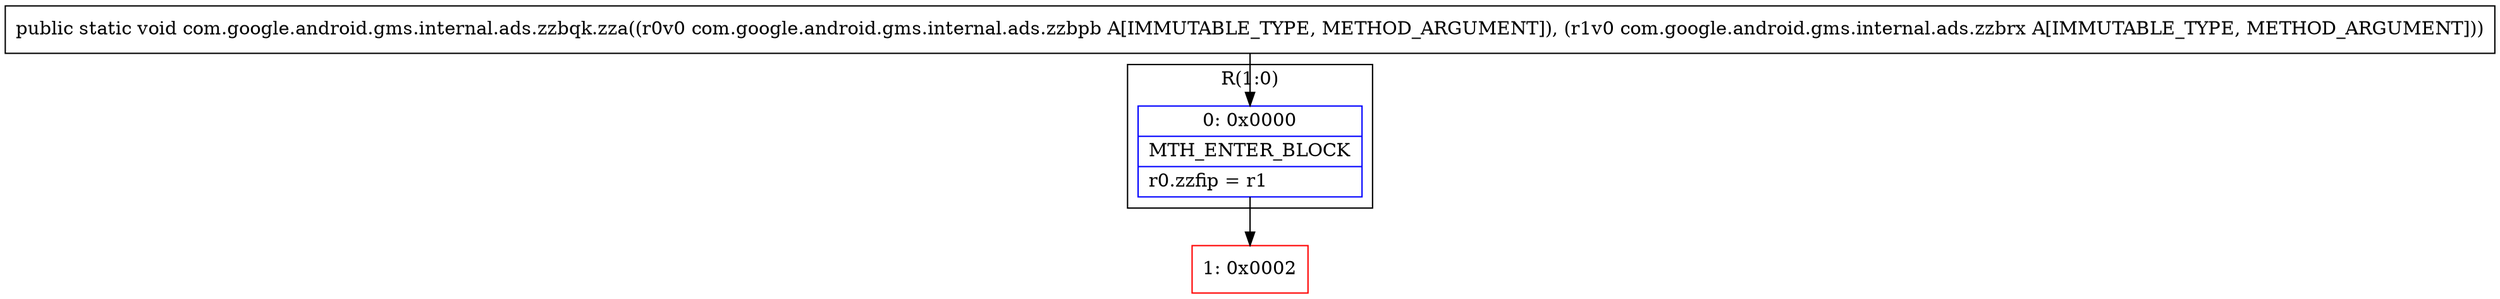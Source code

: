 digraph "CFG forcom.google.android.gms.internal.ads.zzbqk.zza(Lcom\/google\/android\/gms\/internal\/ads\/zzbpb;Lcom\/google\/android\/gms\/internal\/ads\/zzbrx;)V" {
subgraph cluster_Region_45615610 {
label = "R(1:0)";
node [shape=record,color=blue];
Node_0 [shape=record,label="{0\:\ 0x0000|MTH_ENTER_BLOCK\l|r0.zzfip = r1\l}"];
}
Node_1 [shape=record,color=red,label="{1\:\ 0x0002}"];
MethodNode[shape=record,label="{public static void com.google.android.gms.internal.ads.zzbqk.zza((r0v0 com.google.android.gms.internal.ads.zzbpb A[IMMUTABLE_TYPE, METHOD_ARGUMENT]), (r1v0 com.google.android.gms.internal.ads.zzbrx A[IMMUTABLE_TYPE, METHOD_ARGUMENT])) }"];
MethodNode -> Node_0;
Node_0 -> Node_1;
}

